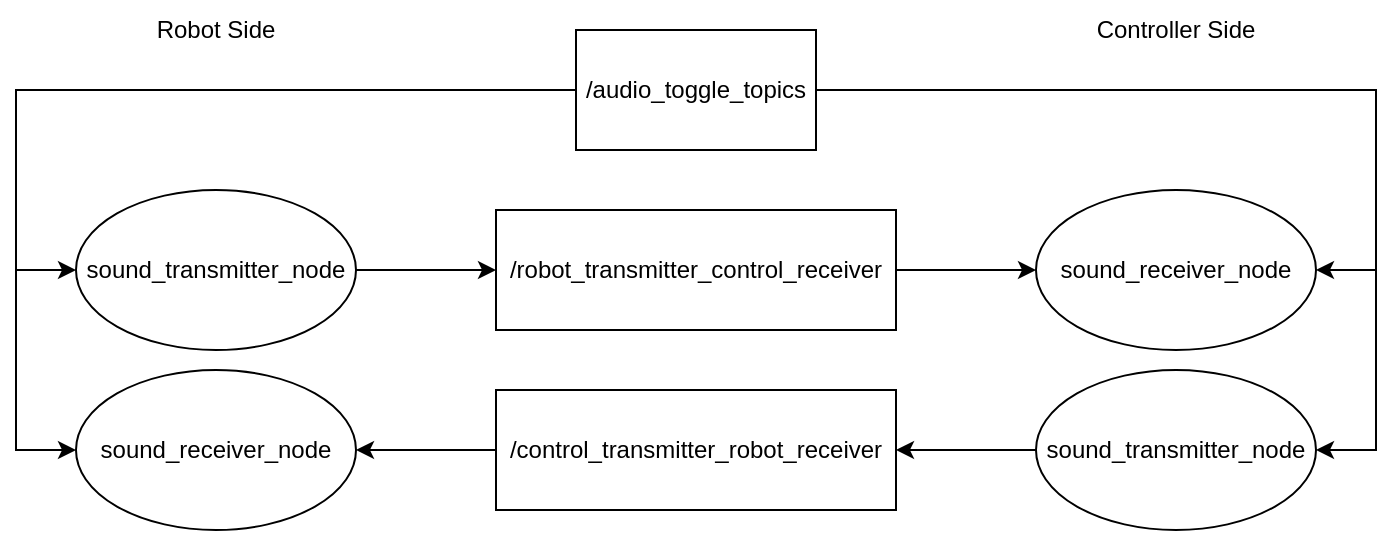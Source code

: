 <mxfile version="24.2.2" type="device">
  <diagram name="Stránka-1" id="my_ql4EVGXeYwR-Lx28C">
    <mxGraphModel dx="1426" dy="1985" grid="1" gridSize="10" guides="1" tooltips="1" connect="1" arrows="1" fold="1" page="1" pageScale="1" pageWidth="700" pageHeight="300" math="0" shadow="0">
      <root>
        <mxCell id="0" />
        <mxCell id="1" parent="0" />
        <mxCell id="Lqna8Om0uiBDR9MPVSk--1" style="edgeStyle=orthogonalEdgeStyle;rounded=0;orthogonalLoop=1;jettySize=auto;html=1;entryX=0;entryY=0.5;entryDx=0;entryDy=0;" edge="1" parent="1" source="Lqna8Om0uiBDR9MPVSk--2" target="Lqna8Om0uiBDR9MPVSk--6">
          <mxGeometry relative="1" as="geometry" />
        </mxCell>
        <mxCell id="Lqna8Om0uiBDR9MPVSk--2" value="/robot_transmitter_control_receiver" style="rounded=0;whiteSpace=wrap;html=1;" vertex="1" parent="1">
          <mxGeometry x="250" y="-1085" width="200" height="60" as="geometry" />
        </mxCell>
        <mxCell id="Lqna8Om0uiBDR9MPVSk--16" style="edgeStyle=orthogonalEdgeStyle;rounded=0;orthogonalLoop=1;jettySize=auto;html=1;entryX=1;entryY=0.5;entryDx=0;entryDy=0;" edge="1" parent="1" source="Lqna8Om0uiBDR9MPVSk--3" target="Lqna8Om0uiBDR9MPVSk--15">
          <mxGeometry relative="1" as="geometry" />
        </mxCell>
        <mxCell id="Lqna8Om0uiBDR9MPVSk--3" value="/control_transmitter_robot_receiver" style="rounded=0;whiteSpace=wrap;html=1;" vertex="1" parent="1">
          <mxGeometry x="250" y="-995" width="200" height="60" as="geometry" />
        </mxCell>
        <mxCell id="Lqna8Om0uiBDR9MPVSk--4" style="edgeStyle=orthogonalEdgeStyle;rounded=0;orthogonalLoop=1;jettySize=auto;html=1;entryX=1;entryY=0.5;entryDx=0;entryDy=0;" edge="1" parent="1" source="Lqna8Om0uiBDR9MPVSk--5" target="Lqna8Om0uiBDR9MPVSk--3">
          <mxGeometry relative="1" as="geometry" />
        </mxCell>
        <mxCell id="Lqna8Om0uiBDR9MPVSk--5" value="sound_transmitter_node" style="ellipse;whiteSpace=wrap;html=1;" vertex="1" parent="1">
          <mxGeometry x="520" y="-1005" width="140" height="80" as="geometry" />
        </mxCell>
        <mxCell id="Lqna8Om0uiBDR9MPVSk--6" value="sound_receiver_node" style="ellipse;whiteSpace=wrap;html=1;" vertex="1" parent="1">
          <mxGeometry x="520" y="-1095" width="140" height="80" as="geometry" />
        </mxCell>
        <mxCell id="Lqna8Om0uiBDR9MPVSk--19" style="edgeStyle=orthogonalEdgeStyle;rounded=0;orthogonalLoop=1;jettySize=auto;html=1;entryX=1;entryY=0.5;entryDx=0;entryDy=0;" edge="1" parent="1" source="Lqna8Om0uiBDR9MPVSk--9" target="Lqna8Om0uiBDR9MPVSk--6">
          <mxGeometry relative="1" as="geometry">
            <Array as="points">
              <mxPoint x="690" y="-1145" />
              <mxPoint x="690" y="-1055" />
            </Array>
          </mxGeometry>
        </mxCell>
        <mxCell id="Lqna8Om0uiBDR9MPVSk--20" style="edgeStyle=orthogonalEdgeStyle;rounded=0;orthogonalLoop=1;jettySize=auto;html=1;entryX=1;entryY=0.5;entryDx=0;entryDy=0;" edge="1" parent="1" source="Lqna8Om0uiBDR9MPVSk--9" target="Lqna8Om0uiBDR9MPVSk--5">
          <mxGeometry relative="1" as="geometry">
            <Array as="points">
              <mxPoint x="690" y="-1145" />
              <mxPoint x="690" y="-965" />
            </Array>
          </mxGeometry>
        </mxCell>
        <mxCell id="Lqna8Om0uiBDR9MPVSk--21" style="edgeStyle=orthogonalEdgeStyle;rounded=0;orthogonalLoop=1;jettySize=auto;html=1;entryX=0;entryY=0.5;entryDx=0;entryDy=0;" edge="1" parent="1" source="Lqna8Om0uiBDR9MPVSk--9" target="Lqna8Om0uiBDR9MPVSk--15">
          <mxGeometry relative="1" as="geometry">
            <Array as="points">
              <mxPoint x="10" y="-1145" />
              <mxPoint x="10" y="-965" />
            </Array>
          </mxGeometry>
        </mxCell>
        <mxCell id="Lqna8Om0uiBDR9MPVSk--22" style="edgeStyle=orthogonalEdgeStyle;rounded=0;orthogonalLoop=1;jettySize=auto;html=1;entryX=0;entryY=0.5;entryDx=0;entryDy=0;" edge="1" parent="1" source="Lqna8Om0uiBDR9MPVSk--9" target="Lqna8Om0uiBDR9MPVSk--14">
          <mxGeometry relative="1" as="geometry">
            <Array as="points">
              <mxPoint x="10" y="-1145" />
              <mxPoint x="10" y="-1055" />
            </Array>
          </mxGeometry>
        </mxCell>
        <mxCell id="Lqna8Om0uiBDR9MPVSk--9" value="/audio_toggle_topics" style="rounded=0;whiteSpace=wrap;html=1;" vertex="1" parent="1">
          <mxGeometry x="290" y="-1175" width="120" height="60" as="geometry" />
        </mxCell>
        <mxCell id="Lqna8Om0uiBDR9MPVSk--17" style="edgeStyle=orthogonalEdgeStyle;rounded=0;orthogonalLoop=1;jettySize=auto;html=1;entryX=0;entryY=0.5;entryDx=0;entryDy=0;" edge="1" parent="1" source="Lqna8Om0uiBDR9MPVSk--14" target="Lqna8Om0uiBDR9MPVSk--2">
          <mxGeometry relative="1" as="geometry" />
        </mxCell>
        <mxCell id="Lqna8Om0uiBDR9MPVSk--14" value="sound_transmitter_node" style="ellipse;whiteSpace=wrap;html=1;" vertex="1" parent="1">
          <mxGeometry x="40" y="-1095" width="140" height="80" as="geometry" />
        </mxCell>
        <mxCell id="Lqna8Om0uiBDR9MPVSk--15" value="sound_receiver_node" style="ellipse;whiteSpace=wrap;html=1;" vertex="1" parent="1">
          <mxGeometry x="40" y="-1005" width="140" height="80" as="geometry" />
        </mxCell>
        <mxCell id="Lqna8Om0uiBDR9MPVSk--23" value="Robot Side" style="text;html=1;align=center;verticalAlign=middle;whiteSpace=wrap;rounded=0;" vertex="1" parent="1">
          <mxGeometry x="70" y="-1190" width="80" height="30" as="geometry" />
        </mxCell>
        <mxCell id="Lqna8Om0uiBDR9MPVSk--24" value="Controller Side" style="text;html=1;align=center;verticalAlign=middle;whiteSpace=wrap;rounded=0;" vertex="1" parent="1">
          <mxGeometry x="540" y="-1190" width="100" height="30" as="geometry" />
        </mxCell>
      </root>
    </mxGraphModel>
  </diagram>
</mxfile>
